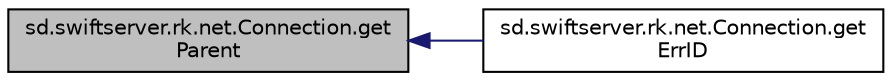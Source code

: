 digraph "sd.swiftserver.rk.net.Connection.getParent"
{
  edge [fontname="Helvetica",fontsize="10",labelfontname="Helvetica",labelfontsize="10"];
  node [fontname="Helvetica",fontsize="10",shape=record];
  rankdir="LR";
  Node1 [label="sd.swiftserver.rk.net.Connection.get\lParent",height=0.2,width=0.4,color="black", fillcolor="grey75", style="filled", fontcolor="black"];
  Node1 -> Node2 [dir="back",color="midnightblue",fontsize="10",style="solid",fontname="Helvetica"];
  Node2 [label="sd.swiftserver.rk.net.Connection.get\lErrID",height=0.2,width=0.4,color="black", fillcolor="white", style="filled",URL="$classsd_1_1swiftserver_1_1rk_1_1net_1_1Connection.html#aa061149c5e96d97578846e8c5fb407fb"];
}
